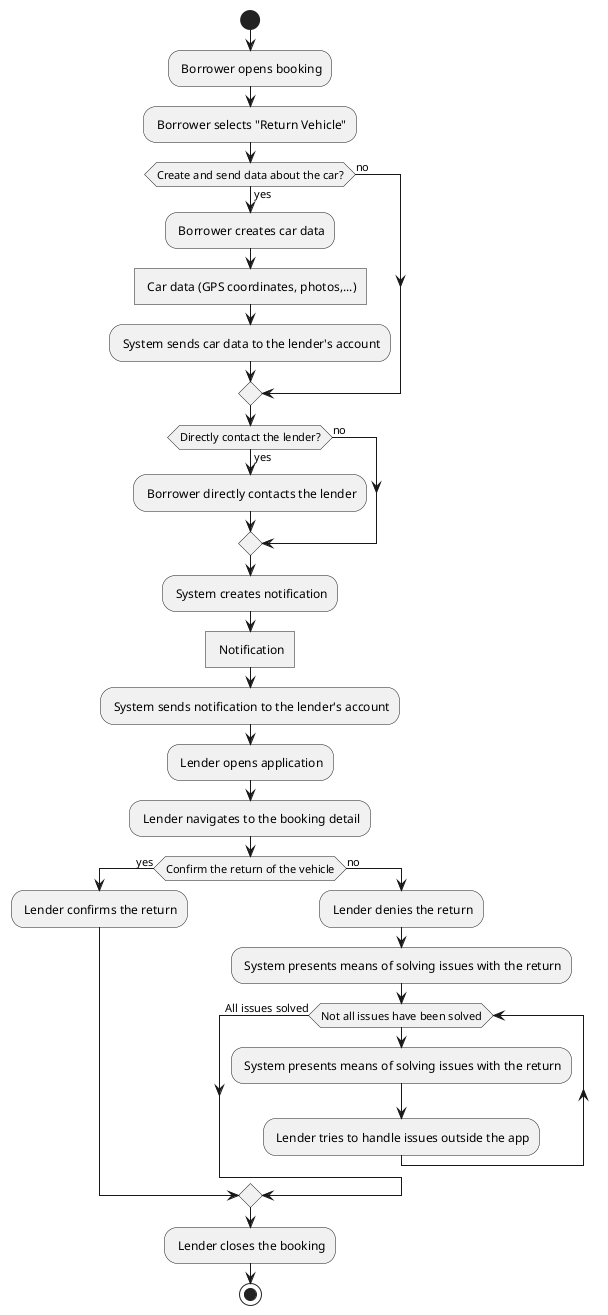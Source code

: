 @startuml

start

: Borrower opens booking;
: Borrower selects "Return Vehicle";

if (Create and send data about the car?) then (yes)
 : Borrower creates car data;
 : Car data (GPS coordinates, photos,...)]
 : System sends car data to the lender's account;
else (no)
endif


if (Directly contact the lender?) then (yes)
 : Borrower directly contacts the lender;
else (no)
endif

: System creates notification;
: Notification]
: System sends notification to the lender's account;

: Lender opens application;
: Lender navigates to the booking detail;

if (Confirm the return of the vehicle) then (yes)
  
 : Lender confirms the return;
 
else (no)
 : Lender denies the return;
 : System presents means of solving issues with the return;
 while (Not all issues have been solved)
  : System presents means of solving issues with the return;
  : Lender tries to handle issues outside the app;
 endwhile (All issues solved)

endif

: Lender closes the booking;

stop
@enduml